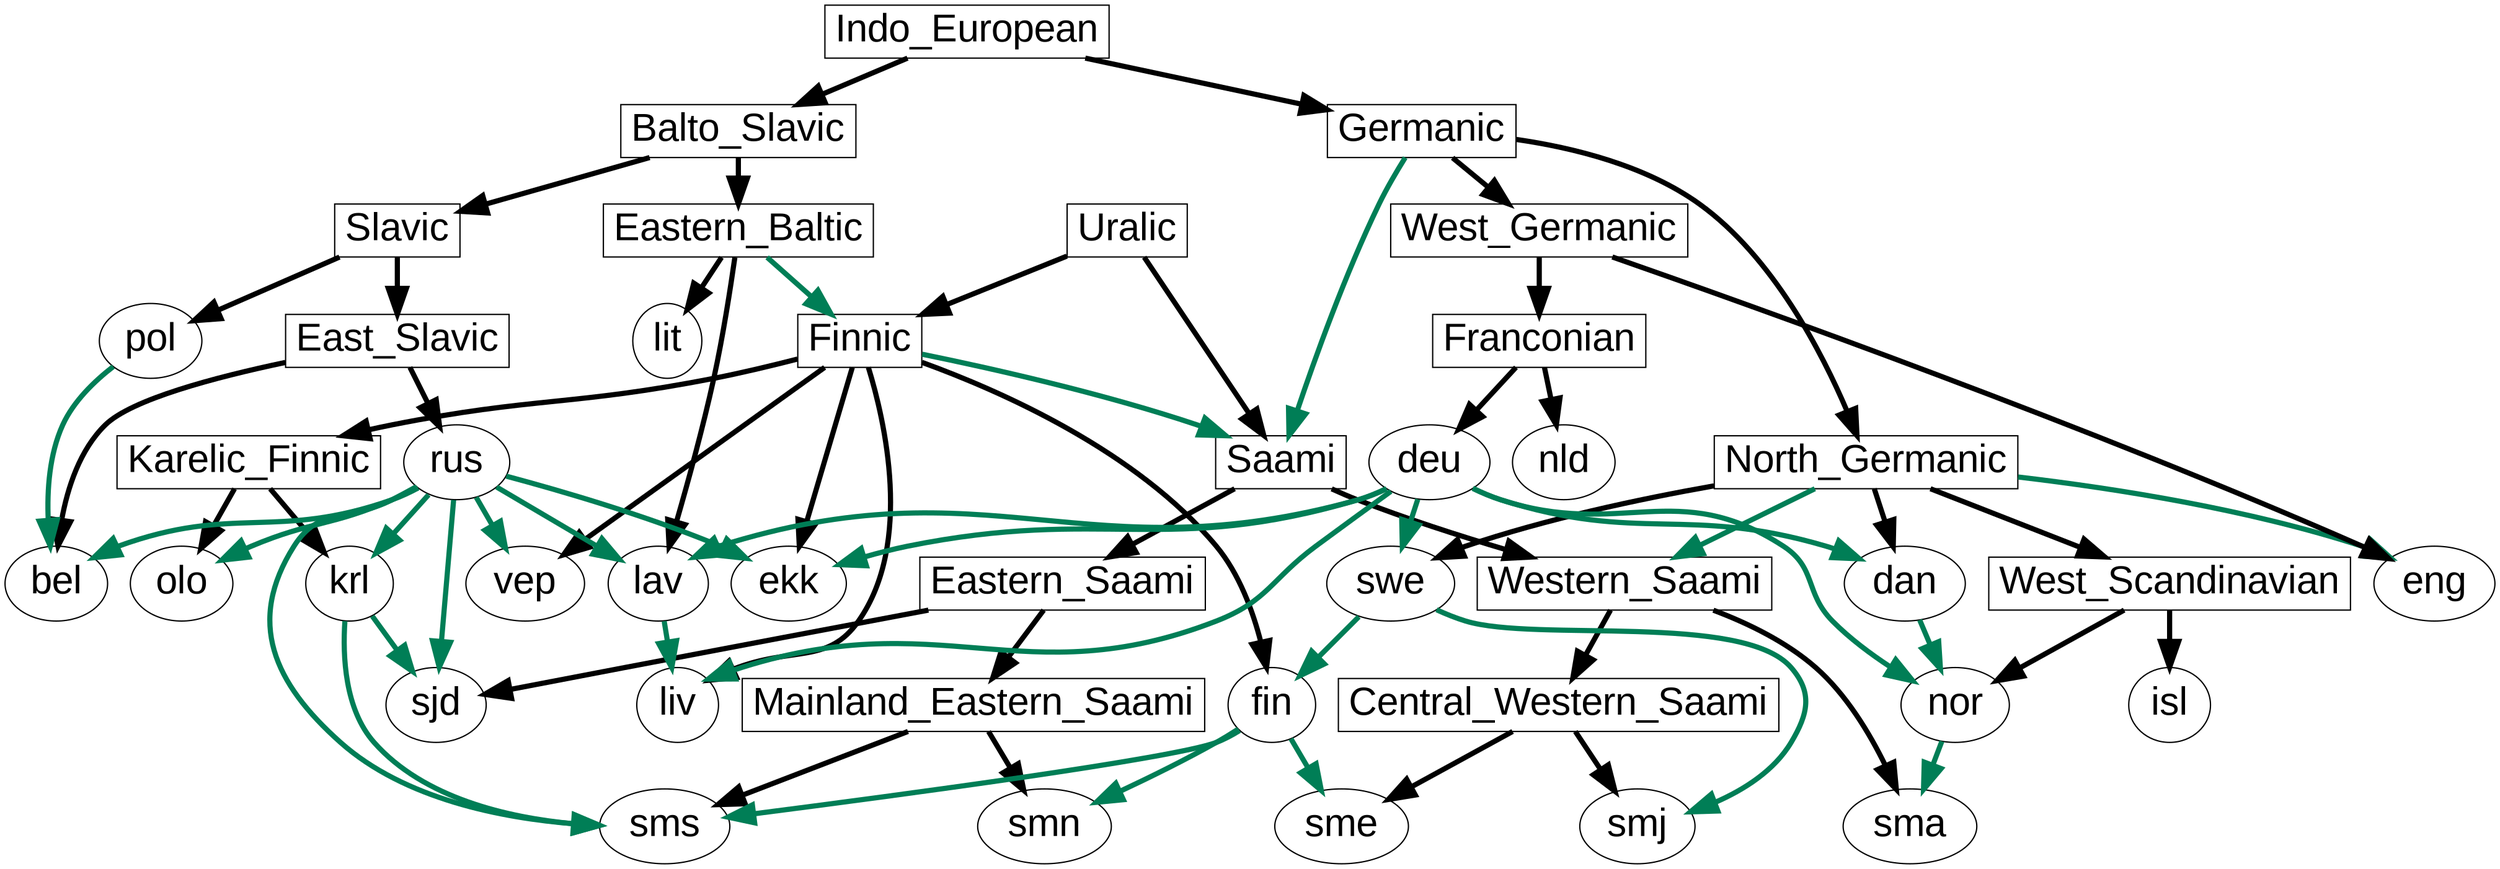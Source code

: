 digraph LanguageGraph
{
  splines=true;
  node [ fontname=Arial, fontcolor=black, fontsize=30];
  Balto_Slavic [pos="2550.0,2500.0", shape=box, width="0.1", height="0.05"];
  Central_Western_Saami [pos="2000.0,3320.0", shape=box, width="0.1", height="0.05"];
  East_Slavic [pos="2700.0,2700.0", shape=box, width="0.1", height="0.05"];
  Eastern_Baltic [pos="2400.0,2750.0", shape=box, width="0.1", height="0.05"];
  Eastern_Saami [pos="2800.0,3450.0", shape=box, width="0.1", height="0.05"];
  Finnic [pos="2600.0,2900.0", shape=box, width="0.1", height="0.05"];
  Franconian [pos="1400.0,2550.0", shape=box, width="0.1", height="0.05"];
  Germanic [pos="1650.0,2600.0", shape=box, width="0.1", height="0.05"];
  Indo_European [pos="2800.0,2400.0", shape=box, width="0.1", height="0.05"];
  Karelic_Finnic [pos="2550.0,3125.0", shape=box, width="0.1", height="0.05"];
  Mainland_Eastern_Saami [pos="2450.0,3475.0", shape=box, width="0.1", height="0.05"];
  North_Germanic [pos="1550.0,2980.0", shape=box, width="0.1", height="0.05"];
  Saami [pos="2900.0,3250.0", shape=box, width="0.1", height="0.05"];
  Slavic [pos="2900.0,2600.0", shape=box, width="0.1", height="0.05"];
  Uralic [pos="3000.0,3000.0", shape=box, width="0.1", height="0.05"];
  West_Germanic [pos="1300.0,2700.0", shape=box, width="0.1", height="0.05"];
  West_Scandinavian [pos="1200.0,3000.0", shape=box, width="0.1", height="0.05"];
  Western_Saami [pos="2000.0,3220.0", shape=box, width="0.1", height="0.05"];
  bel [pos="2300.0,2650.0", width="0.1", height="0.05"];
  dan [pos="1500.0,2800.0", width="0.1", height="0.05"];
  deu [pos="1550.0,2450.0", width="0.1", height="0.05"];
  ekk [pos="2300.0,2950.0", width="0.1", height="0.05"];
  eng [pos="1000.0,2650.0", width="0.1", height="0.05"];
  fin [pos="2250.0,3100.0", width="0.1", height="0.05"];
  isl [pos="950.0,3250.0", width="0.1", height="0.05"];
  krl [pos="2600.0,3200.0", width="0.1", height="0.05"];
  lav [pos="2200.0,2840.0", width="0.1", height="0.05"];
  lit [pos="2200.0,2750.0", width="0.1", height="0.05"];
  liv [pos="2075.0,2870.0", width="0.1", height="0.05"];
  nld [pos="1300.0,2625.0", width="0.1", height="0.05"];
  nor [pos="1400.0,3050.0", width="0.1", height="0.05"];
  olo [pos="2650.0,3050.0", width="0.1", height="0.05"];
  pol [pos="2000.0,2600.0", width="0.1", height="0.05"];
  rus [pos="2900.0,2800.0", width="0.1", height="0.05"];
  sjd [pos="2750.0,3350.0", width="0.1", height="0.05"];
  sma [pos="1700.0,3233.5", width="0.1", height="0.05"];
  sme [pos="2200.0,3450.0", width="0.1", height="0.05"];
  smj [pos="1825.0,3400.0", width="0.1", height="0.05"];
  smn [pos="2350.0,3350.0", width="0.1", height="0.05"];
  sms [pos="2433.5,3400.0", width="0.1", height="0.05"];
  swe [pos="1750.0,3000.0", width="0.1", height="0.05"];
  vep [pos="2750.0,3000.0", width="0.1", height="0.05"];
subgraph undirected
{
  edge [dir=none];
}
subgraph bidirected
{
  edge [dir=none];
}
subgraph directed
{
  edge [arrowsize=2];
  Eastern_Baltic -> Finnic [color="#007e56ff",penwidth="4"];
  rus -> lav [color="#007e56ff",penwidth="4"];
  deu -> lav [color="#007e56ff",penwidth="4"];
  lav -> liv [color="#007e56ff",penwidth="4"];
  rus -> bel [color="#007e56ff",penwidth="4"];
  pol -> bel [color="#007e56ff",penwidth="4"];
  rus -> krl [color="#007e56ff",penwidth="4"];
  rus -> olo [color="#007e56ff",penwidth="4"];
  rus -> ekk [color="#007e56ff",penwidth="4"];
  rus -> vep [color="#007e56ff",penwidth="4"];
  rus -> sms [color="#007e56ff",penwidth="4"];
  rus -> sjd [color="#007e56ff",penwidth="4"];
  Germanic -> Saami [color="#007e56ff",penwidth="4"];
  North_Germanic -> eng [color="#007e56ff",penwidth="4"];
  North_Germanic -> Western_Saami [color="#007e56ff",penwidth="4"];
  dan -> nor [color="#007e56ff",penwidth="4"];
  deu -> nor [color="#007e56ff",penwidth="4"];
  nor -> sma [color="#007e56ff",penwidth="4"];
  deu -> dan [color="#007e56ff",penwidth="4"];
  deu -> swe [color="#007e56ff",penwidth="4"];
  swe -> fin [color="#007e56ff",penwidth="4"];
  swe -> smj [color="#007e56ff",penwidth="4"];
  deu -> ekk [color="#007e56ff",penwidth="4"];
  deu -> liv [color="#007e56ff",penwidth="4"];
  Finnic -> Saami [color="#007e56ff",penwidth="4"];
  krl -> sms [color="#007e56ff",penwidth="4"];
  krl -> sjd [color="#007e56ff",penwidth="4"];
  fin -> smn [color="#007e56ff",penwidth="4"];
  fin -> sms [color="#007e56ff",penwidth="4"];
  fin -> sme [color="#007e56ff",penwidth="4"];
}
subgraph directedPreset
{
  edge [arrowsize=2];
  Indo_European -> Balto_Slavic [color="#000000ff",penwidth="4"];
  Indo_European -> Germanic [color="#000000ff",penwidth="4"];
  Balto_Slavic -> Eastern_Baltic [color="#000000ff",penwidth="4"];
  Balto_Slavic -> Slavic [color="#000000ff",penwidth="4"];
  Eastern_Baltic -> lav [color="#000000ff",penwidth="4"];
  Eastern_Baltic -> lit [color="#000000ff",penwidth="4"];
  Slavic -> East_Slavic [color="#000000ff",penwidth="4"];
  Slavic -> pol [color="#000000ff",penwidth="4"];
  East_Slavic -> bel [color="#000000ff",penwidth="4"];
  East_Slavic -> rus [color="#000000ff",penwidth="4"];
  Germanic -> North_Germanic [color="#000000ff",penwidth="4"];
  Germanic -> West_Germanic [color="#000000ff",penwidth="4"];
  North_Germanic -> West_Scandinavian [color="#000000ff",penwidth="4"];
  North_Germanic -> dan [color="#000000ff",penwidth="4"];
  North_Germanic -> swe [color="#000000ff",penwidth="4"];
  West_Scandinavian -> isl [color="#000000ff",penwidth="4"];
  West_Scandinavian -> nor [color="#000000ff",penwidth="4"];
  West_Germanic -> Franconian [color="#000000ff",penwidth="4"];
  West_Germanic -> eng [color="#000000ff",penwidth="4"];
  Franconian -> deu [color="#000000ff",penwidth="4"];
  Franconian -> nld [color="#000000ff",penwidth="4"];
  Uralic -> Finnic [color="#000000ff",penwidth="4"];
  Uralic -> Saami [color="#000000ff",penwidth="4"];
  Finnic -> Karelic_Finnic [color="#000000ff",penwidth="4"];
  Finnic -> ekk [color="#000000ff",penwidth="4"];
  Finnic -> fin [color="#000000ff",penwidth="4"];
  Finnic -> liv [color="#000000ff",penwidth="4"];
  Finnic -> vep [color="#000000ff",penwidth="4"];
  Karelic_Finnic -> krl [color="#000000ff",penwidth="4"];
  Karelic_Finnic -> olo [color="#000000ff",penwidth="4"];
  Saami -> Eastern_Saami [color="#000000ff",penwidth="4"];
  Saami -> Western_Saami [color="#000000ff",penwidth="4"];
  Eastern_Saami -> Mainland_Eastern_Saami [color="#000000ff",penwidth="4"];
  Eastern_Saami -> sjd [color="#000000ff",penwidth="4"];
  Mainland_Eastern_Saami -> smn [color="#000000ff",penwidth="4"];
  Mainland_Eastern_Saami -> sms [color="#000000ff",penwidth="4"];
  Western_Saami -> Central_Western_Saami [color="#000000ff",penwidth="4"];
  Western_Saami -> sma [color="#000000ff",penwidth="4"];
  Central_Western_Saami -> sme [color="#000000ff",penwidth="4"];
  Central_Western_Saami -> smj [color="#000000ff",penwidth="4"];
}
}
